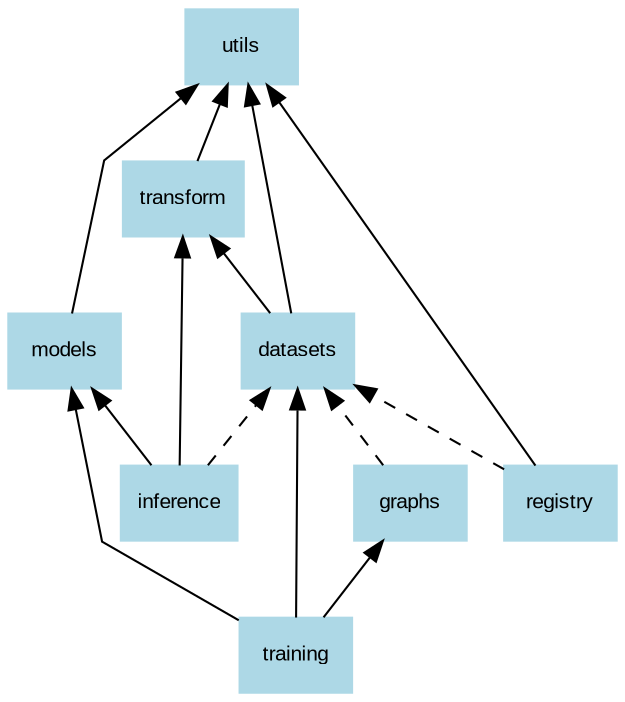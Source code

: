 digraph {

    rankdir=BT;
    splines="polyline";

    node [shape=record, fontname=Arial, fontsize=10,
        style=filled, color=lightblue];
    edge [fontname=Arial, fontsize=10];

    datasets [URL="https://anemoi-datasets.readthedocs.io/en/latest/", target="_blank"];
    graphs [URL="https://anemoi-graphs.readthedocs.io/en/latest/", target="_blank"];
    inference [URL="https://anemoi-inference.readthedocs.io/en/latest/", target="_blank"];
    models [URL="https://anemoi-models.readthedocs.io/en/latest/", target="_blank"];
    registry [URL="https://anemoi-registry.readthedocs.io/en/latest/", target="_blank"];
    training [URL="https://anemoi-training.readthedocs.io/en/latest/", target="_blank"];
    transform [URL="https://anemoi-transform.readthedocs.io/en/latest/", target="_blank"];
    utils [URL="https://anemoi-utils.readthedocs.io/en/latest/", target="_blank"];


    datasets -> utils;
    graphs -> datasets [style=dashed];
    inference -> datasets [style=dashed];
    inference -> models;
    inference -> transform;
    models -> utils;
    datasets -> transform;
    registry -> datasets [style=dashed];
    // registry -> transform [style=dashed];
    registry -> utils;
    training -> datasets;
    training -> graphs;
    transform -> utils;
    // graphs -> utils;
    // inference -> utils;
    training -> models;
    // training -> utils;
    // "web" -> datasets;
    // "web" -> inference;

}
